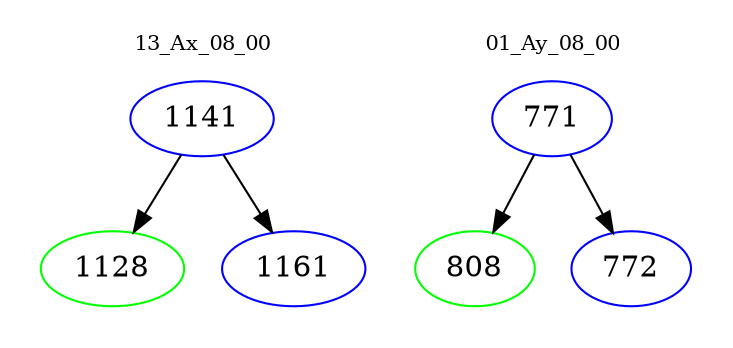 digraph{
subgraph cluster_0 {
color = white
label = "13_Ax_08_00";
fontsize=10;
T0_1141 [label="1141", color="blue"]
T0_1141 -> T0_1128 [color="black"]
T0_1128 [label="1128", color="green"]
T0_1141 -> T0_1161 [color="black"]
T0_1161 [label="1161", color="blue"]
}
subgraph cluster_1 {
color = white
label = "01_Ay_08_00";
fontsize=10;
T1_771 [label="771", color="blue"]
T1_771 -> T1_808 [color="black"]
T1_808 [label="808", color="green"]
T1_771 -> T1_772 [color="black"]
T1_772 [label="772", color="blue"]
}
}
